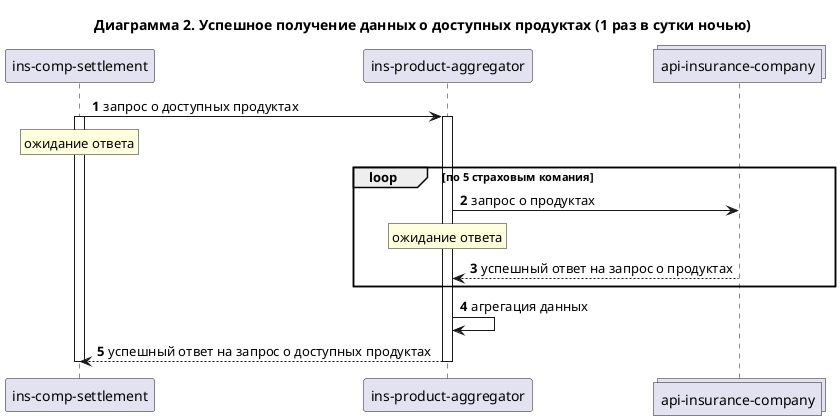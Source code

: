 @startuml

title Диаграмма 2. Успешное получение данных о доступных продуктах (1 раз в сутки ночью)

participant "ins-comp-settlement" as InsCompsettlement
participant "ins-product-aggregator" as InsProductAggregator
collections "api-insurance-company" as ApiInsuranceCompany

autonumber

InsCompsettlement -> InsProductAggregator: запрос о доступных продуктах
activate InsCompsettlement
rnote over InsCompsettlement : ожидание ответа

activate InsProductAggregator

loop по 5 страховым комания
    InsProductAggregator -> ApiInsuranceCompany: запрос о продуктах
    rnote over InsProductAggregator : ожидание ответа
    InsProductAggregator <-- ApiInsuranceCompany: успешный ответ на запрос о продуктах
end
InsProductAggregator -> InsProductAggregator: агрегация данных
InsCompsettlement <-- InsProductAggregator: успешный ответ на запрос о доступных продуктах
deactivate InsProductAggregator
deactivate InsCompsettlement


@enduml